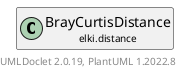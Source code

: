 @startuml
    remove .*\.(Instance|Par|Parameterizer|Factory)$
    set namespaceSeparator none
    hide empty fields
    hide empty methods

    class "<size:14>BrayCurtisDistance.Par\n<size:10>elki.distance" as elki.distance.BrayCurtisDistance.Par [[BrayCurtisDistance.Par.html]] {
        +make(): BrayCurtisDistance
    }

    interface "<size:14>Parameterizer\n<size:10>elki.utilities.optionhandling" as elki.utilities.optionhandling.Parameterizer [[../utilities/optionhandling/Parameterizer.html]] {
        {abstract} +make(): Object
    }
    class "<size:14>BrayCurtisDistance\n<size:10>elki.distance" as elki.distance.BrayCurtisDistance [[BrayCurtisDistance.html]]

    elki.utilities.optionhandling.Parameterizer <|.. elki.distance.BrayCurtisDistance.Par
    elki.distance.BrayCurtisDistance +-- elki.distance.BrayCurtisDistance.Par

    center footer UMLDoclet 2.0.19, PlantUML 1.2022.8
@enduml
